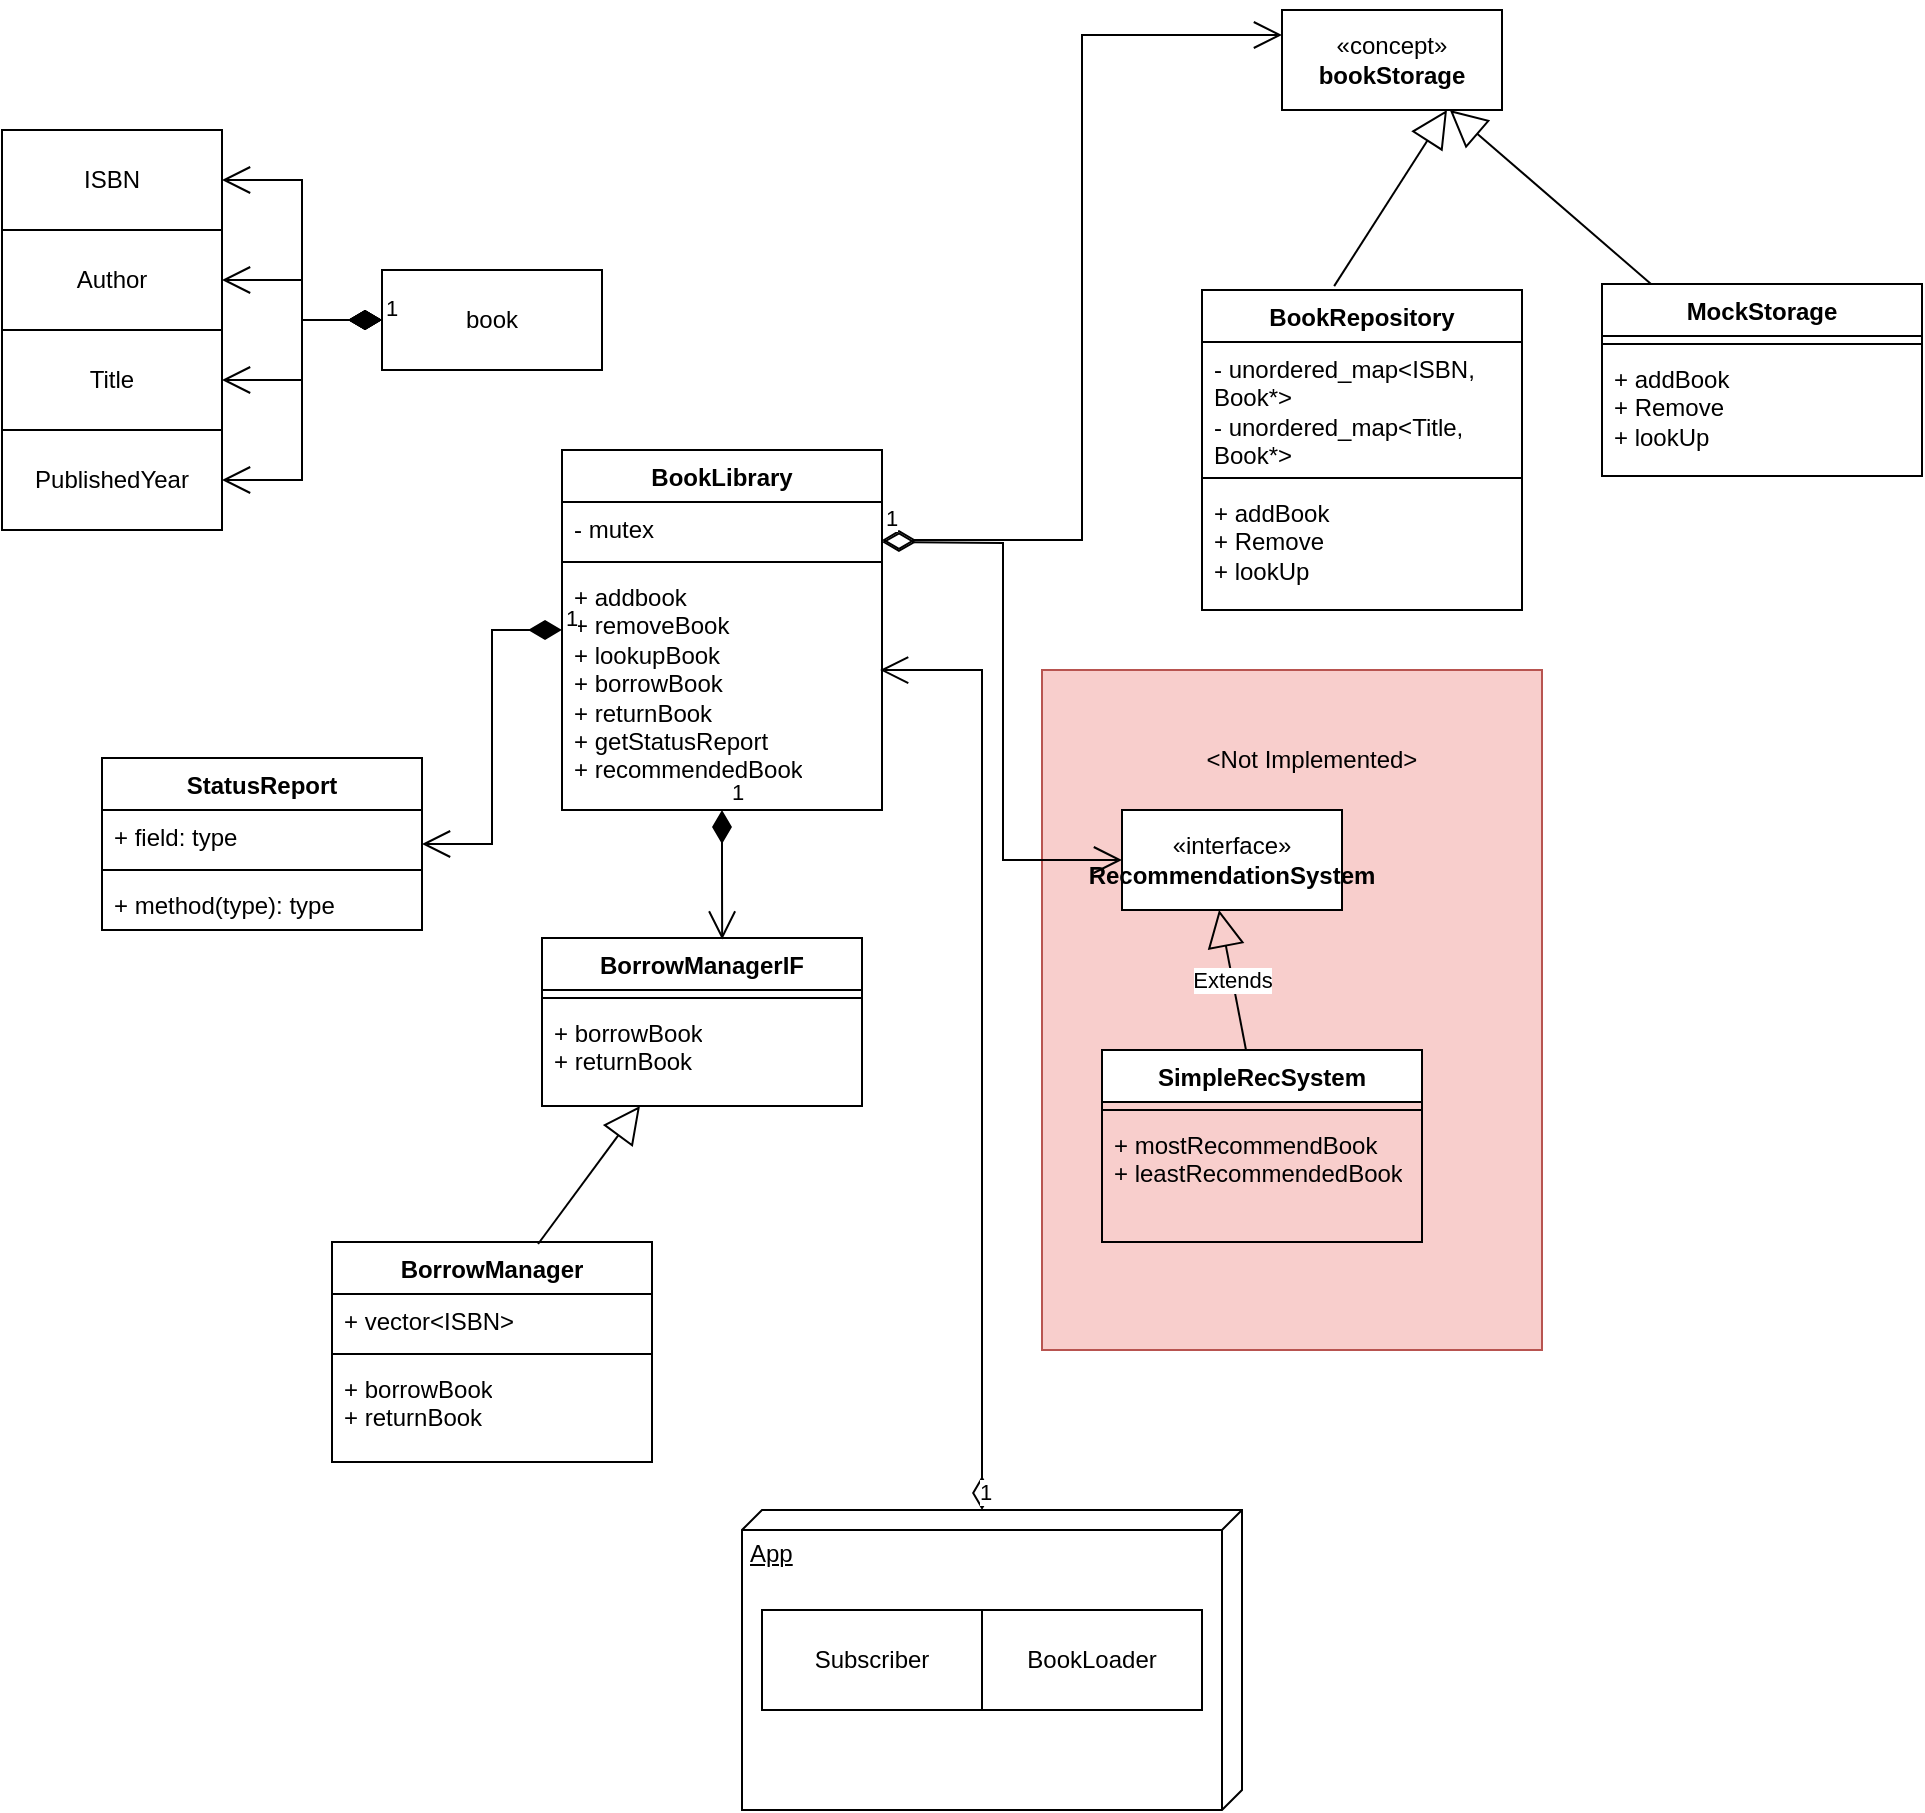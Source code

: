 <mxfile version="24.5.3" type="device">
  <diagram name="Page-1" id="gKWi9P42pUO4tCpEZLer">
    <mxGraphModel dx="1911" dy="1171" grid="1" gridSize="10" guides="1" tooltips="1" connect="1" arrows="1" fold="1" page="1" pageScale="1" pageWidth="850" pageHeight="1100" math="0" shadow="0">
      <root>
        <mxCell id="0" />
        <mxCell id="1" parent="0" />
        <mxCell id="_tWOqnM7Yv1nhrwErja5-43" value="" style="html=1;whiteSpace=wrap;fillColor=#f8cecc;strokeColor=#b85450;" vertex="1" parent="1">
          <mxGeometry x="560" y="370" width="250" height="340" as="geometry" />
        </mxCell>
        <mxCell id="_tWOqnM7Yv1nhrwErja5-1" value="book" style="html=1;whiteSpace=wrap;" vertex="1" parent="1">
          <mxGeometry x="230" y="170" width="110" height="50" as="geometry" />
        </mxCell>
        <mxCell id="_tWOqnM7Yv1nhrwErja5-2" value="ISBN" style="html=1;whiteSpace=wrap;" vertex="1" parent="1">
          <mxGeometry x="40" y="100" width="110" height="50" as="geometry" />
        </mxCell>
        <mxCell id="_tWOqnM7Yv1nhrwErja5-3" value="Author" style="html=1;whiteSpace=wrap;" vertex="1" parent="1">
          <mxGeometry x="40" y="150" width="110" height="50" as="geometry" />
        </mxCell>
        <mxCell id="_tWOqnM7Yv1nhrwErja5-4" value="Title" style="html=1;whiteSpace=wrap;" vertex="1" parent="1">
          <mxGeometry x="40" y="200" width="110" height="50" as="geometry" />
        </mxCell>
        <mxCell id="_tWOqnM7Yv1nhrwErja5-5" value="PublishedYear" style="html=1;whiteSpace=wrap;" vertex="1" parent="1">
          <mxGeometry x="40" y="250" width="110" height="50" as="geometry" />
        </mxCell>
        <mxCell id="_tWOqnM7Yv1nhrwErja5-6" value="1" style="endArrow=open;html=1;endSize=12;startArrow=diamondThin;startSize=14;startFill=1;edgeStyle=orthogonalEdgeStyle;align=left;verticalAlign=bottom;rounded=0;entryX=1;entryY=0.5;entryDx=0;entryDy=0;exitX=0;exitY=0.5;exitDx=0;exitDy=0;" edge="1" parent="1" source="_tWOqnM7Yv1nhrwErja5-1" target="_tWOqnM7Yv1nhrwErja5-2">
          <mxGeometry x="-1" y="3" relative="1" as="geometry">
            <mxPoint x="220" y="260" as="sourcePoint" />
            <mxPoint x="380" y="260" as="targetPoint" />
          </mxGeometry>
        </mxCell>
        <mxCell id="_tWOqnM7Yv1nhrwErja5-7" value="1" style="endArrow=open;html=1;endSize=12;startArrow=diamondThin;startSize=14;startFill=1;edgeStyle=orthogonalEdgeStyle;align=left;verticalAlign=bottom;rounded=0;exitX=0;exitY=0.5;exitDx=0;exitDy=0;" edge="1" parent="1" source="_tWOqnM7Yv1nhrwErja5-1" target="_tWOqnM7Yv1nhrwErja5-3">
          <mxGeometry x="-1" y="3" relative="1" as="geometry">
            <mxPoint x="230" y="185" as="sourcePoint" />
            <mxPoint x="160" y="135" as="targetPoint" />
          </mxGeometry>
        </mxCell>
        <mxCell id="_tWOqnM7Yv1nhrwErja5-8" value="1" style="endArrow=open;html=1;endSize=12;startArrow=diamondThin;startSize=14;startFill=1;edgeStyle=orthogonalEdgeStyle;align=left;verticalAlign=bottom;rounded=0;entryX=1;entryY=0.5;entryDx=0;entryDy=0;exitX=0;exitY=0.5;exitDx=0;exitDy=0;" edge="1" parent="1" source="_tWOqnM7Yv1nhrwErja5-1" target="_tWOqnM7Yv1nhrwErja5-4">
          <mxGeometry x="-1" y="3" relative="1" as="geometry">
            <mxPoint x="240" y="195" as="sourcePoint" />
            <mxPoint x="170" y="145" as="targetPoint" />
          </mxGeometry>
        </mxCell>
        <mxCell id="_tWOqnM7Yv1nhrwErja5-9" value="1" style="endArrow=open;html=1;endSize=12;startArrow=diamondThin;startSize=14;startFill=1;edgeStyle=orthogonalEdgeStyle;align=left;verticalAlign=bottom;rounded=0;entryX=1;entryY=0.5;entryDx=0;entryDy=0;exitX=0;exitY=0.5;exitDx=0;exitDy=0;" edge="1" parent="1" source="_tWOqnM7Yv1nhrwErja5-1" target="_tWOqnM7Yv1nhrwErja5-5">
          <mxGeometry x="-1" y="3" relative="1" as="geometry">
            <mxPoint x="250" y="205" as="sourcePoint" />
            <mxPoint x="180" y="155" as="targetPoint" />
          </mxGeometry>
        </mxCell>
        <mxCell id="_tWOqnM7Yv1nhrwErja5-10" value="«concept»&lt;br&gt;&lt;b&gt;bookStorage&lt;/b&gt;" style="html=1;whiteSpace=wrap;" vertex="1" parent="1">
          <mxGeometry x="680" y="40" width="110" height="50" as="geometry" />
        </mxCell>
        <mxCell id="_tWOqnM7Yv1nhrwErja5-11" value="" style="endArrow=block;endSize=16;endFill=0;html=1;rounded=0;entryX=0.75;entryY=1;entryDx=0;entryDy=0;exitX=0.413;exitY=-0.012;exitDx=0;exitDy=0;exitPerimeter=0;" edge="1" parent="1" source="_tWOqnM7Yv1nhrwErja5-12" target="_tWOqnM7Yv1nhrwErja5-10">
          <mxGeometry width="160" relative="1" as="geometry">
            <mxPoint x="610" y="190" as="sourcePoint" />
            <mxPoint x="760" y="240" as="targetPoint" />
          </mxGeometry>
        </mxCell>
        <mxCell id="_tWOqnM7Yv1nhrwErja5-12" value="BookRepository" style="swimlane;fontStyle=1;align=center;verticalAlign=top;childLayout=stackLayout;horizontal=1;startSize=26;horizontalStack=0;resizeParent=1;resizeParentMax=0;resizeLast=0;collapsible=1;marginBottom=0;whiteSpace=wrap;html=1;" vertex="1" parent="1">
          <mxGeometry x="640" y="180" width="160" height="160" as="geometry" />
        </mxCell>
        <mxCell id="_tWOqnM7Yv1nhrwErja5-13" value="- unordered_map&amp;lt;ISBN, Book*&amp;gt;&lt;div&gt;- unordered_map&amp;lt;Title, Book*&amp;gt;&lt;/div&gt;" style="text;strokeColor=none;fillColor=none;align=left;verticalAlign=top;spacingLeft=4;spacingRight=4;overflow=hidden;rotatable=0;points=[[0,0.5],[1,0.5]];portConstraint=eastwest;whiteSpace=wrap;html=1;" vertex="1" parent="_tWOqnM7Yv1nhrwErja5-12">
          <mxGeometry y="26" width="160" height="64" as="geometry" />
        </mxCell>
        <mxCell id="_tWOqnM7Yv1nhrwErja5-14" value="" style="line;strokeWidth=1;fillColor=none;align=left;verticalAlign=middle;spacingTop=-1;spacingLeft=3;spacingRight=3;rotatable=0;labelPosition=right;points=[];portConstraint=eastwest;strokeColor=inherit;" vertex="1" parent="_tWOqnM7Yv1nhrwErja5-12">
          <mxGeometry y="90" width="160" height="8" as="geometry" />
        </mxCell>
        <mxCell id="_tWOqnM7Yv1nhrwErja5-15" value="+ addBook&lt;div&gt;+ Remove&lt;/div&gt;&lt;div&gt;+ lookUp&lt;/div&gt;" style="text;strokeColor=none;fillColor=none;align=left;verticalAlign=top;spacingLeft=4;spacingRight=4;overflow=hidden;rotatable=0;points=[[0,0.5],[1,0.5]];portConstraint=eastwest;whiteSpace=wrap;html=1;" vertex="1" parent="_tWOqnM7Yv1nhrwErja5-12">
          <mxGeometry y="98" width="160" height="62" as="geometry" />
        </mxCell>
        <mxCell id="_tWOqnM7Yv1nhrwErja5-16" value="BookLibrary" style="swimlane;fontStyle=1;align=center;verticalAlign=top;childLayout=stackLayout;horizontal=1;startSize=26;horizontalStack=0;resizeParent=1;resizeParentMax=0;resizeLast=0;collapsible=1;marginBottom=0;whiteSpace=wrap;html=1;" vertex="1" parent="1">
          <mxGeometry x="320" y="260" width="160" height="180" as="geometry" />
        </mxCell>
        <mxCell id="_tWOqnM7Yv1nhrwErja5-17" value="- mutex" style="text;strokeColor=none;fillColor=none;align=left;verticalAlign=top;spacingLeft=4;spacingRight=4;overflow=hidden;rotatable=0;points=[[0,0.5],[1,0.5]];portConstraint=eastwest;whiteSpace=wrap;html=1;" vertex="1" parent="_tWOqnM7Yv1nhrwErja5-16">
          <mxGeometry y="26" width="160" height="26" as="geometry" />
        </mxCell>
        <mxCell id="_tWOqnM7Yv1nhrwErja5-18" value="" style="line;strokeWidth=1;fillColor=none;align=left;verticalAlign=middle;spacingTop=-1;spacingLeft=3;spacingRight=3;rotatable=0;labelPosition=right;points=[];portConstraint=eastwest;strokeColor=inherit;" vertex="1" parent="_tWOqnM7Yv1nhrwErja5-16">
          <mxGeometry y="52" width="160" height="8" as="geometry" />
        </mxCell>
        <mxCell id="_tWOqnM7Yv1nhrwErja5-19" value="+ addbook&lt;div&gt;+ removeBook&lt;/div&gt;&lt;div&gt;+ lookupBook&lt;/div&gt;&lt;div&gt;+ borrowBook&lt;/div&gt;&lt;div&gt;+ returnBook&lt;/div&gt;&lt;div&gt;+ getStatusReport&lt;/div&gt;&lt;div&gt;+ recommendedBook&lt;/div&gt;" style="text;strokeColor=none;fillColor=none;align=left;verticalAlign=top;spacingLeft=4;spacingRight=4;overflow=hidden;rotatable=0;points=[[0,0.5],[1,0.5]];portConstraint=eastwest;whiteSpace=wrap;html=1;" vertex="1" parent="_tWOqnM7Yv1nhrwErja5-16">
          <mxGeometry y="60" width="160" height="120" as="geometry" />
        </mxCell>
        <mxCell id="_tWOqnM7Yv1nhrwErja5-20" value="1" style="endArrow=open;html=1;endSize=12;startArrow=diamondThin;startSize=14;startFill=0;edgeStyle=orthogonalEdgeStyle;align=left;verticalAlign=bottom;rounded=0;entryX=0;entryY=0.25;entryDx=0;entryDy=0;exitX=1;exitY=0.25;exitDx=0;exitDy=0;" edge="1" parent="1" source="_tWOqnM7Yv1nhrwErja5-16" target="_tWOqnM7Yv1nhrwErja5-10">
          <mxGeometry x="-1" y="3" relative="1" as="geometry">
            <mxPoint x="520" y="210" as="sourcePoint" />
            <mxPoint x="680" y="210" as="targetPoint" />
          </mxGeometry>
        </mxCell>
        <mxCell id="_tWOqnM7Yv1nhrwErja5-21" value="«interface»&lt;br&gt;&lt;b&gt;RecommendationSystem&lt;/b&gt;" style="html=1;whiteSpace=wrap;" vertex="1" parent="1">
          <mxGeometry x="600" y="440" width="110" height="50" as="geometry" />
        </mxCell>
        <mxCell id="_tWOqnM7Yv1nhrwErja5-22" value="Extends" style="endArrow=block;endSize=16;endFill=0;html=1;rounded=0;entryX=0.75;entryY=1;entryDx=0;entryDy=0;" edge="1" parent="1">
          <mxGeometry width="160" relative="1" as="geometry">
            <mxPoint x="662" y="560" as="sourcePoint" />
            <mxPoint x="648.5" y="490" as="targetPoint" />
          </mxGeometry>
        </mxCell>
        <mxCell id="_tWOqnM7Yv1nhrwErja5-23" value="SimpleRecSystem" style="swimlane;fontStyle=1;align=center;verticalAlign=top;childLayout=stackLayout;horizontal=1;startSize=26;horizontalStack=0;resizeParent=1;resizeParentMax=0;resizeLast=0;collapsible=1;marginBottom=0;whiteSpace=wrap;html=1;" vertex="1" parent="1">
          <mxGeometry x="590" y="560" width="160" height="96" as="geometry" />
        </mxCell>
        <mxCell id="_tWOqnM7Yv1nhrwErja5-25" value="" style="line;strokeWidth=1;fillColor=none;align=left;verticalAlign=middle;spacingTop=-1;spacingLeft=3;spacingRight=3;rotatable=0;labelPosition=right;points=[];portConstraint=eastwest;strokeColor=inherit;" vertex="1" parent="_tWOqnM7Yv1nhrwErja5-23">
          <mxGeometry y="26" width="160" height="8" as="geometry" />
        </mxCell>
        <mxCell id="_tWOqnM7Yv1nhrwErja5-26" value="+ mostRecommendBook&lt;div&gt;+ leastRecommendedBook&lt;/div&gt;" style="text;strokeColor=none;fillColor=none;align=left;verticalAlign=top;spacingLeft=4;spacingRight=4;overflow=hidden;rotatable=0;points=[[0,0.5],[1,0.5]];portConstraint=eastwest;whiteSpace=wrap;html=1;" vertex="1" parent="_tWOqnM7Yv1nhrwErja5-23">
          <mxGeometry y="34" width="160" height="62" as="geometry" />
        </mxCell>
        <mxCell id="_tWOqnM7Yv1nhrwErja5-27" value="1" style="endArrow=open;html=1;endSize=12;startArrow=diamondThin;startSize=14;startFill=0;edgeStyle=orthogonalEdgeStyle;align=left;verticalAlign=bottom;rounded=0;exitX=1.038;exitY=0.769;exitDx=0;exitDy=0;exitPerimeter=0;entryX=0;entryY=0.5;entryDx=0;entryDy=0;" edge="1" parent="1" target="_tWOqnM7Yv1nhrwErja5-21">
          <mxGeometry x="-1" y="3" relative="1" as="geometry">
            <mxPoint x="480.0" y="305.994" as="sourcePoint" />
            <mxPoint x="593.92" y="452.5" as="targetPoint" />
          </mxGeometry>
        </mxCell>
        <mxCell id="_tWOqnM7Yv1nhrwErja5-29" value="BorrowManagerIF" style="swimlane;fontStyle=1;align=center;verticalAlign=top;childLayout=stackLayout;horizontal=1;startSize=26;horizontalStack=0;resizeParent=1;resizeParentMax=0;resizeLast=0;collapsible=1;marginBottom=0;whiteSpace=wrap;html=1;" vertex="1" parent="1">
          <mxGeometry x="310" y="504" width="160" height="84" as="geometry" />
        </mxCell>
        <mxCell id="_tWOqnM7Yv1nhrwErja5-31" value="" style="line;strokeWidth=1;fillColor=none;align=left;verticalAlign=middle;spacingTop=-1;spacingLeft=3;spacingRight=3;rotatable=0;labelPosition=right;points=[];portConstraint=eastwest;strokeColor=inherit;" vertex="1" parent="_tWOqnM7Yv1nhrwErja5-29">
          <mxGeometry y="26" width="160" height="8" as="geometry" />
        </mxCell>
        <mxCell id="_tWOqnM7Yv1nhrwErja5-32" value="+ borrowBook&lt;div&gt;+ returnBook&lt;/div&gt;" style="text;strokeColor=none;fillColor=none;align=left;verticalAlign=top;spacingLeft=4;spacingRight=4;overflow=hidden;rotatable=0;points=[[0,0.5],[1,0.5]];portConstraint=eastwest;whiteSpace=wrap;html=1;" vertex="1" parent="_tWOqnM7Yv1nhrwErja5-29">
          <mxGeometry y="34" width="160" height="50" as="geometry" />
        </mxCell>
        <mxCell id="_tWOqnM7Yv1nhrwErja5-33" value="1" style="endArrow=open;html=1;endSize=12;startArrow=diamondThin;startSize=14;startFill=1;edgeStyle=orthogonalEdgeStyle;align=left;verticalAlign=bottom;rounded=0;entryX=0.563;entryY=0.009;entryDx=0;entryDy=0;entryPerimeter=0;" edge="1" parent="1" source="_tWOqnM7Yv1nhrwErja5-16" target="_tWOqnM7Yv1nhrwErja5-29">
          <mxGeometry x="-1" y="3" relative="1" as="geometry">
            <mxPoint x="110" y="520" as="sourcePoint" />
            <mxPoint x="270" y="520" as="targetPoint" />
          </mxGeometry>
        </mxCell>
        <mxCell id="_tWOqnM7Yv1nhrwErja5-38" value="StatusReport" style="swimlane;fontStyle=1;align=center;verticalAlign=top;childLayout=stackLayout;horizontal=1;startSize=26;horizontalStack=0;resizeParent=1;resizeParentMax=0;resizeLast=0;collapsible=1;marginBottom=0;whiteSpace=wrap;html=1;" vertex="1" parent="1">
          <mxGeometry x="90" y="414" width="160" height="86" as="geometry" />
        </mxCell>
        <mxCell id="_tWOqnM7Yv1nhrwErja5-39" value="+ field: type" style="text;strokeColor=none;fillColor=none;align=left;verticalAlign=top;spacingLeft=4;spacingRight=4;overflow=hidden;rotatable=0;points=[[0,0.5],[1,0.5]];portConstraint=eastwest;whiteSpace=wrap;html=1;" vertex="1" parent="_tWOqnM7Yv1nhrwErja5-38">
          <mxGeometry y="26" width="160" height="26" as="geometry" />
        </mxCell>
        <mxCell id="_tWOqnM7Yv1nhrwErja5-40" value="" style="line;strokeWidth=1;fillColor=none;align=left;verticalAlign=middle;spacingTop=-1;spacingLeft=3;spacingRight=3;rotatable=0;labelPosition=right;points=[];portConstraint=eastwest;strokeColor=inherit;" vertex="1" parent="_tWOqnM7Yv1nhrwErja5-38">
          <mxGeometry y="52" width="160" height="8" as="geometry" />
        </mxCell>
        <mxCell id="_tWOqnM7Yv1nhrwErja5-41" value="+ method(type): type" style="text;strokeColor=none;fillColor=none;align=left;verticalAlign=top;spacingLeft=4;spacingRight=4;overflow=hidden;rotatable=0;points=[[0,0.5],[1,0.5]];portConstraint=eastwest;whiteSpace=wrap;html=1;" vertex="1" parent="_tWOqnM7Yv1nhrwErja5-38">
          <mxGeometry y="60" width="160" height="26" as="geometry" />
        </mxCell>
        <mxCell id="_tWOqnM7Yv1nhrwErja5-42" value="1" style="endArrow=open;html=1;endSize=12;startArrow=diamondThin;startSize=14;startFill=1;edgeStyle=orthogonalEdgeStyle;align=left;verticalAlign=bottom;rounded=0;" edge="1" parent="1" source="_tWOqnM7Yv1nhrwErja5-16" target="_tWOqnM7Yv1nhrwErja5-38">
          <mxGeometry x="-1" y="3" relative="1" as="geometry">
            <mxPoint x="410" y="450" as="sourcePoint" />
            <mxPoint x="410" y="515" as="targetPoint" />
          </mxGeometry>
        </mxCell>
        <mxCell id="_tWOqnM7Yv1nhrwErja5-44" value="&amp;lt;Not Implemented&amp;gt;" style="text;html=1;align=center;verticalAlign=middle;whiteSpace=wrap;rounded=0;" vertex="1" parent="1">
          <mxGeometry x="640" y="400" width="110" height="30" as="geometry" />
        </mxCell>
        <mxCell id="_tWOqnM7Yv1nhrwErja5-45" value="App" style="verticalAlign=top;align=left;spacingTop=8;spacingLeft=2;spacingRight=12;shape=cube;size=10;direction=south;fontStyle=4;html=1;whiteSpace=wrap;" vertex="1" parent="1">
          <mxGeometry x="410" y="790" width="250" height="150" as="geometry" />
        </mxCell>
        <mxCell id="_tWOqnM7Yv1nhrwErja5-46" value="Subscriber" style="html=1;whiteSpace=wrap;" vertex="1" parent="1">
          <mxGeometry x="420" y="840" width="110" height="50" as="geometry" />
        </mxCell>
        <mxCell id="_tWOqnM7Yv1nhrwErja5-47" value="1" style="endArrow=open;html=1;endSize=12;startArrow=diamondThin;startSize=14;startFill=0;edgeStyle=orthogonalEdgeStyle;align=left;verticalAlign=bottom;rounded=0;entryX=0.994;entryY=0.417;entryDx=0;entryDy=0;entryPerimeter=0;" edge="1" parent="1" source="_tWOqnM7Yv1nhrwErja5-45" target="_tWOqnM7Yv1nhrwErja5-19">
          <mxGeometry x="-1" y="3" relative="1" as="geometry">
            <mxPoint x="535" y="830" as="sourcePoint" />
            <mxPoint x="500" y="440" as="targetPoint" />
            <Array as="points">
              <mxPoint x="530" y="370" />
            </Array>
          </mxGeometry>
        </mxCell>
        <mxCell id="_tWOqnM7Yv1nhrwErja5-48" value="MockStorage" style="swimlane;fontStyle=1;align=center;verticalAlign=top;childLayout=stackLayout;horizontal=1;startSize=26;horizontalStack=0;resizeParent=1;resizeParentMax=0;resizeLast=0;collapsible=1;marginBottom=0;whiteSpace=wrap;html=1;" vertex="1" parent="1">
          <mxGeometry x="840" y="177" width="160" height="96" as="geometry" />
        </mxCell>
        <mxCell id="_tWOqnM7Yv1nhrwErja5-50" value="" style="line;strokeWidth=1;fillColor=none;align=left;verticalAlign=middle;spacingTop=-1;spacingLeft=3;spacingRight=3;rotatable=0;labelPosition=right;points=[];portConstraint=eastwest;strokeColor=inherit;" vertex="1" parent="_tWOqnM7Yv1nhrwErja5-48">
          <mxGeometry y="26" width="160" height="8" as="geometry" />
        </mxCell>
        <mxCell id="_tWOqnM7Yv1nhrwErja5-51" value="+ addBook&lt;div&gt;+ Remove&lt;/div&gt;&lt;div&gt;+ lookUp&lt;/div&gt;" style="text;strokeColor=none;fillColor=none;align=left;verticalAlign=top;spacingLeft=4;spacingRight=4;overflow=hidden;rotatable=0;points=[[0,0.5],[1,0.5]];portConstraint=eastwest;whiteSpace=wrap;html=1;" vertex="1" parent="_tWOqnM7Yv1nhrwErja5-48">
          <mxGeometry y="34" width="160" height="62" as="geometry" />
        </mxCell>
        <mxCell id="_tWOqnM7Yv1nhrwErja5-52" value="" style="endArrow=block;endSize=16;endFill=0;html=1;rounded=0;" edge="1" parent="1" source="_tWOqnM7Yv1nhrwErja5-48" target="_tWOqnM7Yv1nhrwErja5-10">
          <mxGeometry width="160" relative="1" as="geometry">
            <mxPoint x="716" y="188" as="sourcePoint" />
            <mxPoint x="773" y="100" as="targetPoint" />
          </mxGeometry>
        </mxCell>
        <mxCell id="_tWOqnM7Yv1nhrwErja5-53" value="BorrowManager" style="swimlane;fontStyle=1;align=center;verticalAlign=top;childLayout=stackLayout;horizontal=1;startSize=26;horizontalStack=0;resizeParent=1;resizeParentMax=0;resizeLast=0;collapsible=1;marginBottom=0;whiteSpace=wrap;html=1;" vertex="1" parent="1">
          <mxGeometry x="205" y="656" width="160" height="110" as="geometry" />
        </mxCell>
        <mxCell id="_tWOqnM7Yv1nhrwErja5-54" value="+ vector&amp;lt;ISBN&amp;gt;" style="text;strokeColor=none;fillColor=none;align=left;verticalAlign=top;spacingLeft=4;spacingRight=4;overflow=hidden;rotatable=0;points=[[0,0.5],[1,0.5]];portConstraint=eastwest;whiteSpace=wrap;html=1;" vertex="1" parent="_tWOqnM7Yv1nhrwErja5-53">
          <mxGeometry y="26" width="160" height="26" as="geometry" />
        </mxCell>
        <mxCell id="_tWOqnM7Yv1nhrwErja5-55" value="" style="line;strokeWidth=1;fillColor=none;align=left;verticalAlign=middle;spacingTop=-1;spacingLeft=3;spacingRight=3;rotatable=0;labelPosition=right;points=[];portConstraint=eastwest;strokeColor=inherit;" vertex="1" parent="_tWOqnM7Yv1nhrwErja5-53">
          <mxGeometry y="52" width="160" height="8" as="geometry" />
        </mxCell>
        <mxCell id="_tWOqnM7Yv1nhrwErja5-56" value="+ borrowBook&lt;div&gt;+ returnBook&lt;/div&gt;" style="text;strokeColor=none;fillColor=none;align=left;verticalAlign=top;spacingLeft=4;spacingRight=4;overflow=hidden;rotatable=0;points=[[0,0.5],[1,0.5]];portConstraint=eastwest;whiteSpace=wrap;html=1;" vertex="1" parent="_tWOqnM7Yv1nhrwErja5-53">
          <mxGeometry y="60" width="160" height="50" as="geometry" />
        </mxCell>
        <mxCell id="_tWOqnM7Yv1nhrwErja5-57" value="" style="endArrow=block;endSize=16;endFill=0;html=1;rounded=0;exitX=0.644;exitY=0.009;exitDx=0;exitDy=0;exitPerimeter=0;" edge="1" parent="1" source="_tWOqnM7Yv1nhrwErja5-53" target="_tWOqnM7Yv1nhrwErja5-29">
          <mxGeometry width="160" relative="1" as="geometry">
            <mxPoint x="716" y="188" as="sourcePoint" />
            <mxPoint x="773" y="100" as="targetPoint" />
          </mxGeometry>
        </mxCell>
        <mxCell id="_tWOqnM7Yv1nhrwErja5-58" value="BookLoader" style="html=1;whiteSpace=wrap;" vertex="1" parent="1">
          <mxGeometry x="530" y="840" width="110" height="50" as="geometry" />
        </mxCell>
      </root>
    </mxGraphModel>
  </diagram>
</mxfile>
